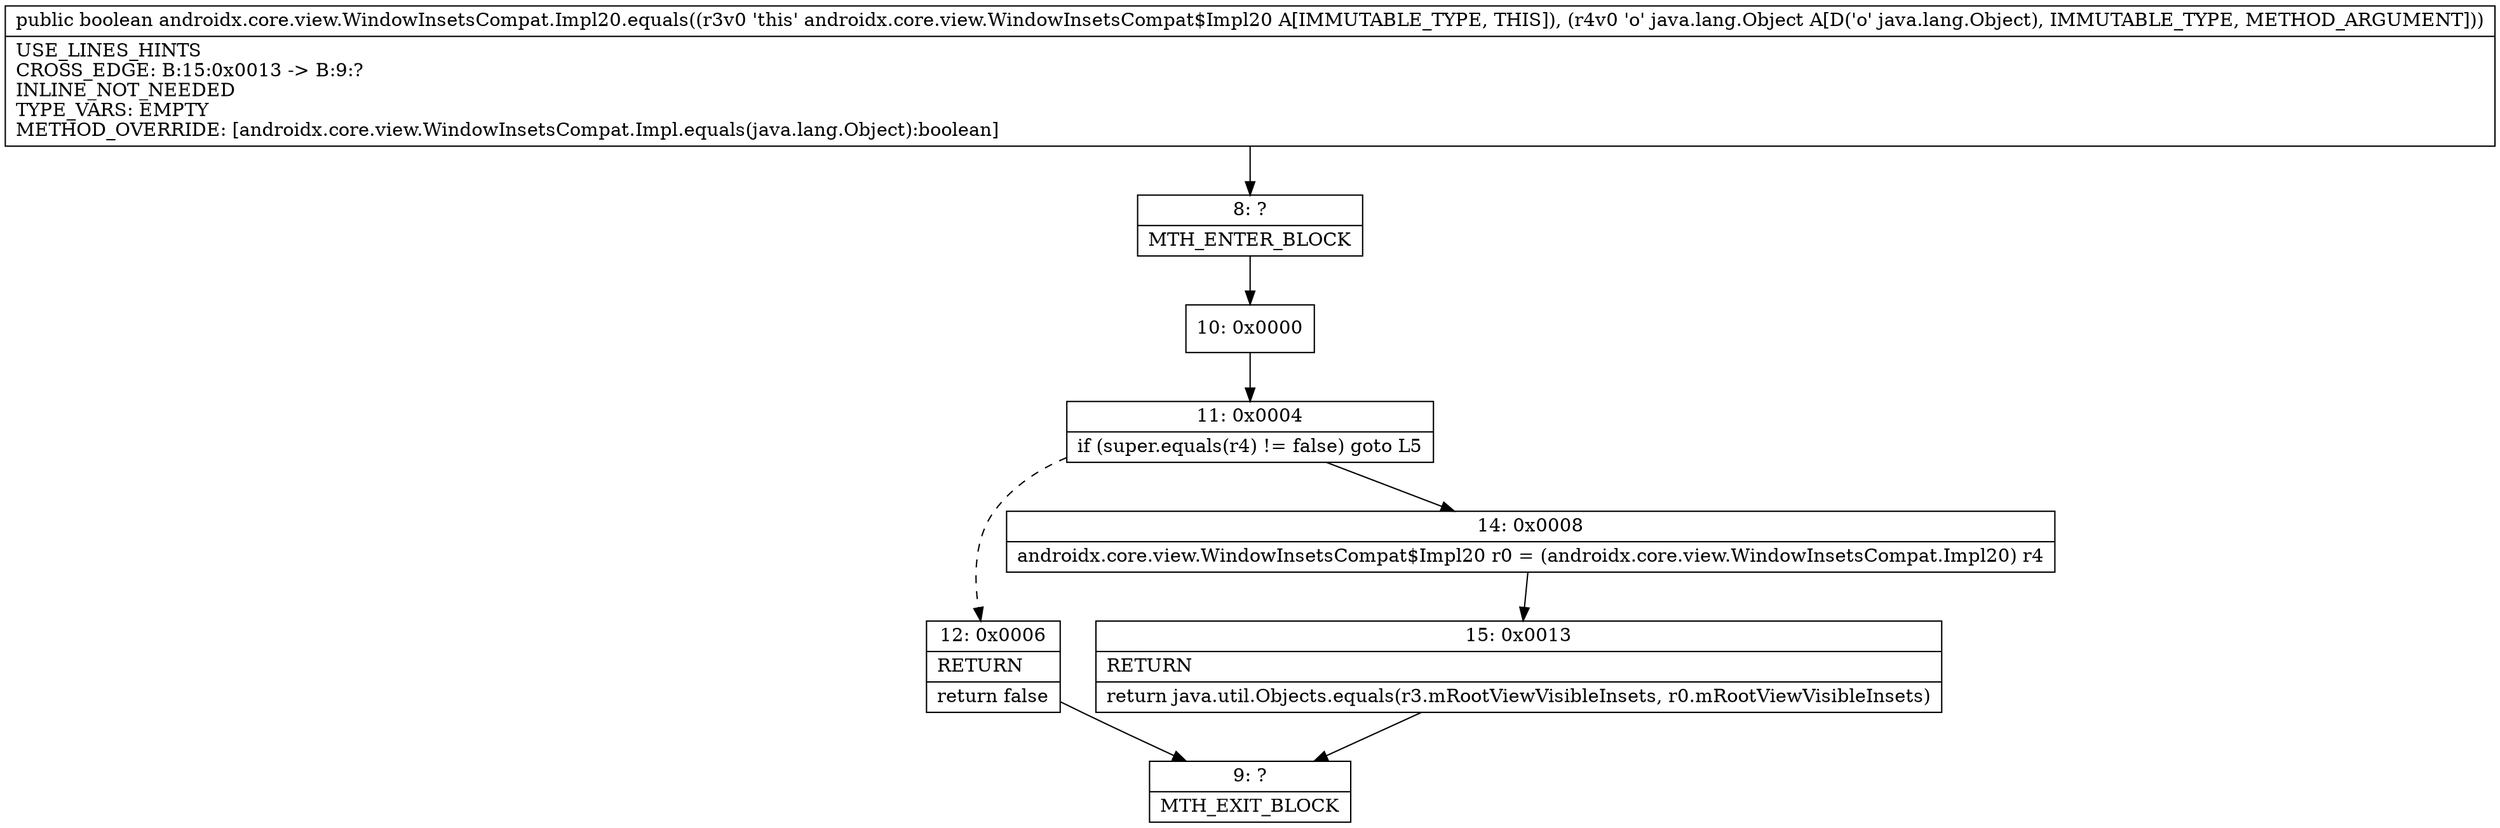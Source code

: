 digraph "CFG forandroidx.core.view.WindowInsetsCompat.Impl20.equals(Ljava\/lang\/Object;)Z" {
Node_8 [shape=record,label="{8\:\ ?|MTH_ENTER_BLOCK\l}"];
Node_10 [shape=record,label="{10\:\ 0x0000}"];
Node_11 [shape=record,label="{11\:\ 0x0004|if (super.equals(r4) != false) goto L5\l}"];
Node_12 [shape=record,label="{12\:\ 0x0006|RETURN\l|return false\l}"];
Node_9 [shape=record,label="{9\:\ ?|MTH_EXIT_BLOCK\l}"];
Node_14 [shape=record,label="{14\:\ 0x0008|androidx.core.view.WindowInsetsCompat$Impl20 r0 = (androidx.core.view.WindowInsetsCompat.Impl20) r4\l}"];
Node_15 [shape=record,label="{15\:\ 0x0013|RETURN\l|return java.util.Objects.equals(r3.mRootViewVisibleInsets, r0.mRootViewVisibleInsets)\l}"];
MethodNode[shape=record,label="{public boolean androidx.core.view.WindowInsetsCompat.Impl20.equals((r3v0 'this' androidx.core.view.WindowInsetsCompat$Impl20 A[IMMUTABLE_TYPE, THIS]), (r4v0 'o' java.lang.Object A[D('o' java.lang.Object), IMMUTABLE_TYPE, METHOD_ARGUMENT]))  | USE_LINES_HINTS\lCROSS_EDGE: B:15:0x0013 \-\> B:9:?\lINLINE_NOT_NEEDED\lTYPE_VARS: EMPTY\lMETHOD_OVERRIDE: [androidx.core.view.WindowInsetsCompat.Impl.equals(java.lang.Object):boolean]\l}"];
MethodNode -> Node_8;Node_8 -> Node_10;
Node_10 -> Node_11;
Node_11 -> Node_12[style=dashed];
Node_11 -> Node_14;
Node_12 -> Node_9;
Node_14 -> Node_15;
Node_15 -> Node_9;
}

